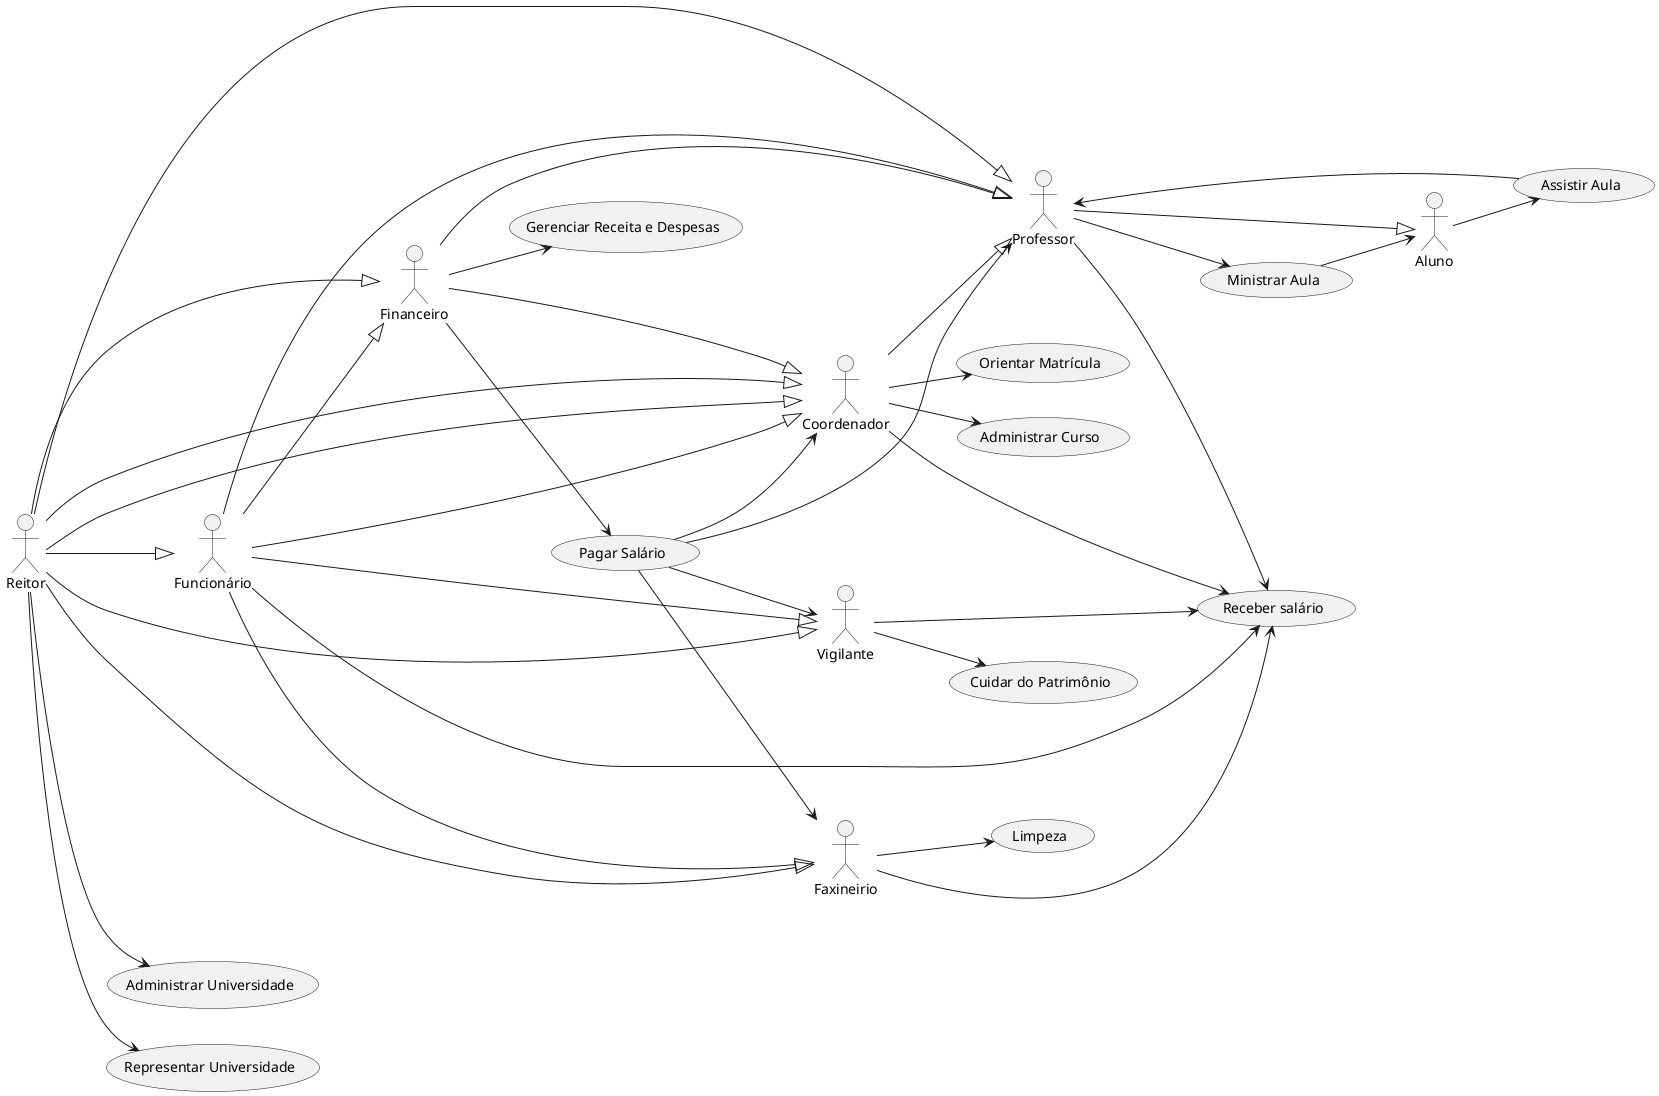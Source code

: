 @startuml Universidade
left to right direction

actor Reitor as r
actor Coordenador as co
actor Professor as p
actor Aluno as a
actor Financeiro as f
actor Funcionário as fun
actor Faxineirio as fx
actor Vigilante as v

usecase "Administrar Universidade" as uc1
usecase "Representar Universidade" as uc2
usecase "Orientar Matrícula" as uc3
usecase "Administrar Curso" as uc4
usecase "Ministrar Aula" as uc5
usecase "Assistir Aula" as uc6
usecase "Gerenciar Receita e Despesas" as uc7
usecase "Pagar Salário" as uc8
usecase "Cuidar do Patrimônio" as uc9
usecase "Limpeza" as uc10
usecase "Receber salário" as uc11
r --|> co
co --|> p
f --|> co
f --|> p
f --> uc7
f --> uc8
r --> uc1
r --> uc2
co --> uc3
co --> uc4
p --> uc5
a --> uc6
r --|> p
r --|> f
fun --|> fx
fun --|> v
fun --|> p
fun --|> co
r --|> fun
fun --|> f
uc8 --> fx
uc8 --> p
uc8 --> co
uc8 --> v
p --|> a
uc5 --> a
uc6 --> p
v --> uc9
fx --> uc10
fx--> uc11
p--> uc11
co --> uc11
v --> uc11
fun --> uc11
r --|> fx
r --|> v
r --|> co
@enduml 